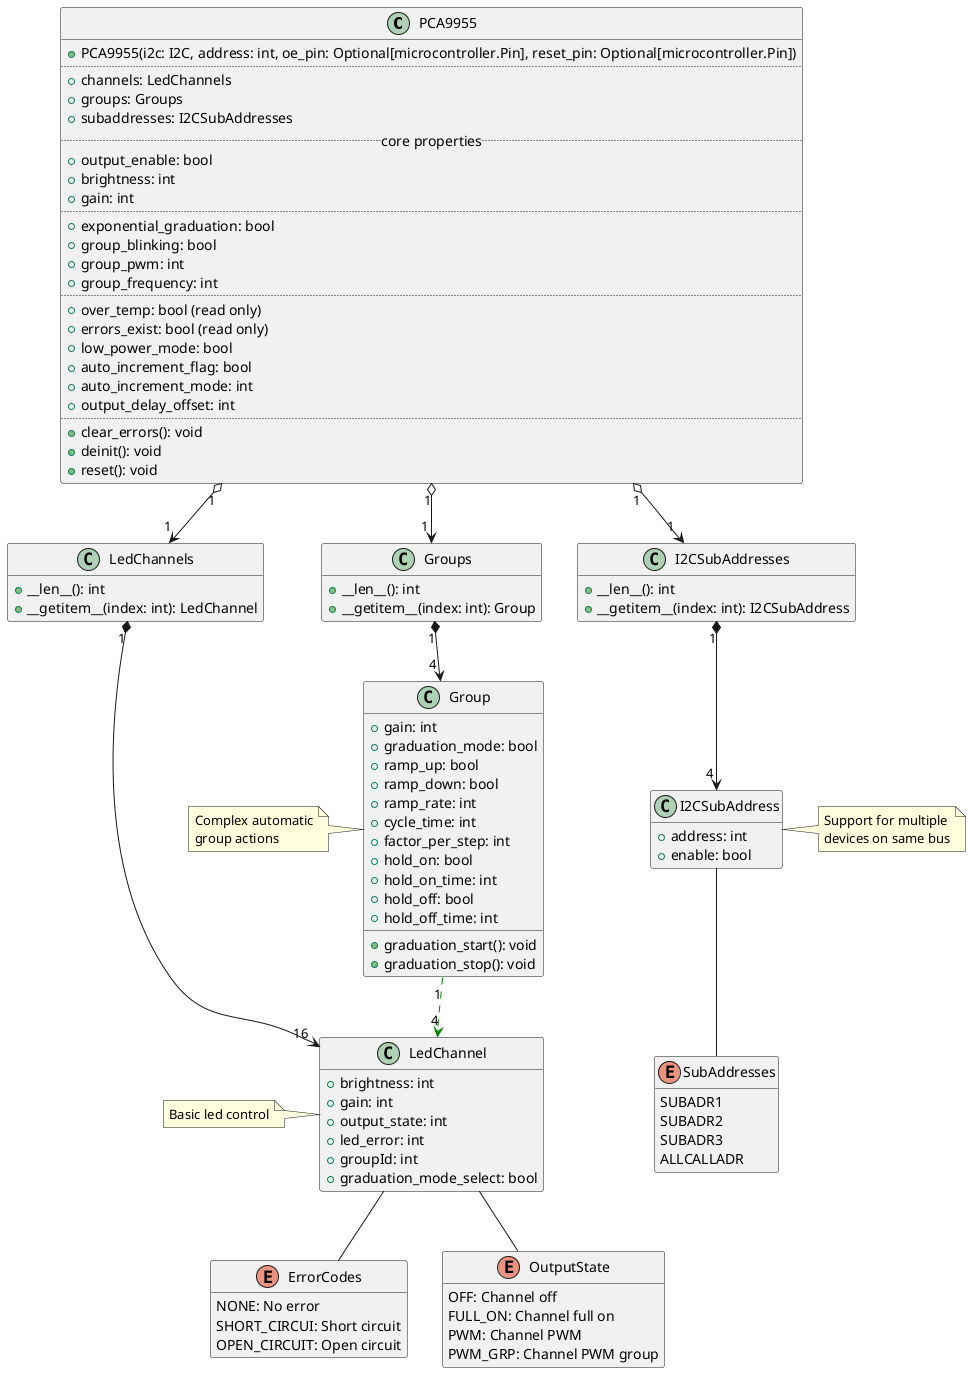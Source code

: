 @startuml pca9955b
' SPDX-FileCopyrightText: Copyright (c) 2024 Noel Anderson
' SPDX-License-Identifier: MIT

class PCA9955 {
    +PCA9955(i2c: I2C, address: int, oe_pin: Optional[microcontroller.Pin], reset_pin: Optional[microcontroller.Pin])
    ..
    +{field} channels: LedChannels
    +{field} groups: Groups
    +{field} subaddresses: I2CSubAddresses
    .. core properties..
    +{field} output_enable: bool
    +{field} brightness: int
    +{field} gain: int
    ..
    +{field} exponential_graduation: bool
    +{field} group_blinking: bool
    +{field} group_pwm: int
    +{field} group_frequency: int
    ..
    +{field} over_temp: bool (read only)
    +{field} errors_exist: bool (read only)
    +{field} low_power_mode: bool
    +{field} auto_increment_flag: bool
    +{field} auto_increment_mode: int
    +{field} output_delay_offset: int
    ..
    +{method} clear_errors(): void
    +{method} deinit(): void
    +{method} reset(): void
}

class LedChannels {
    +{method} __len__(): int
    +{method} __getitem__(index: int): LedChannel
}

class Groups {
    +{method} __len__(): int
    +{method} __getitem__(index: int): Group
}


class I2CSubAddresses {
    +{method} __len__(): int
    +{method} __getitem__(index: int): I2CSubAddress
}


'force layout
LedChannels-[hidden]--> dummy
hide dummy

class LedChannel {
    +{field} brightness: int
    +{field} gain: int
    +{field} output_state: int
    +{field} led_error: int
    +{field} groupId: int
    +{field} graduation_mode_select: bool
}
note left: Basic led control

class Group {
    +{field} gain: int
    +{field} graduation_mode: bool
    +{field} ramp_up: bool
    +{field} ramp_down: bool
    +{field} ramp_rate: int
    +{field} cycle_time: int
    +{field} factor_per_step: int
    +{field} hold_on: bool
    +{field} hold_on_time: int
    +{field} hold_off: bool
    +{field} hold_off_time: int
    +{method} graduation_start(): void
    +{method} graduation_stop(): void
}
note left: Complex automatic\ngroup actions


class I2CSubAddress {
    +{field} address: int
    +{field} enable: bool
}
note right: Support for multiple\ndevices on same bus

 enum ErrorCodes {
     NONE: No error
     SHORT_CIRCUI: Short circuit
     OPEN_CIRCUIT: Open circuit
}

 enum OutputState{
     OFF: Channel off
     FULL_ON: Channel full on
     PWM: Channel PWM
     PWM_GRP: Channel PWM group
}

 enum SubAddresses{
    SUBADR1
    SUBADR2
    SUBADR3
    ALLCALLADR
}


PCA9955 "1" o--> "1 " LedChannels
LedChannels "1" *--> "16 " LedChannel
PCA9955 "1" o--> "1 "  Groups
Groups "1" *--> "4 " Group
PCA9955 "1" o--> "1 "  I2CSubAddresses
I2CSubAddresses "1" *--> "4 " I2CSubAddress
Group "1" -->  "4" LedChannel  #green;line.dashed

LedChannel -- ErrorCodes
LedChannel -- OutputState
I2CSubAddress -- SubAddresses

hide empty members
@enduml
